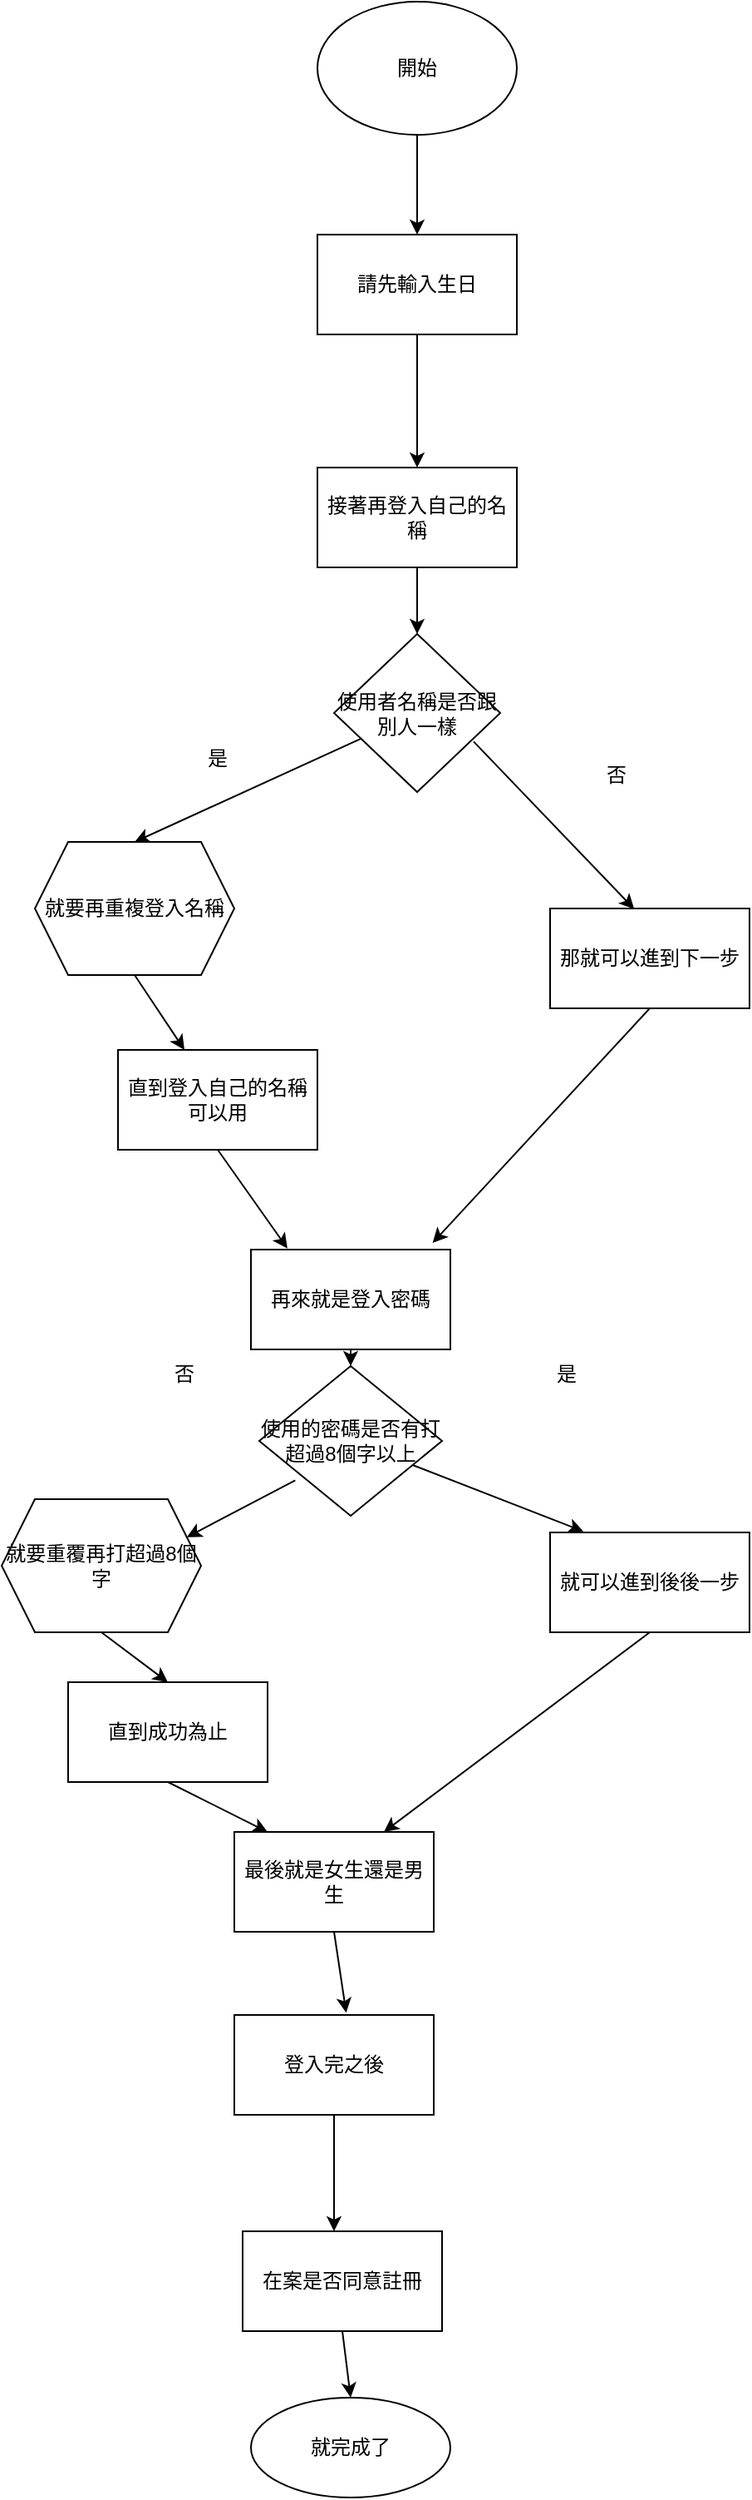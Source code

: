 <mxfile version="24.2.0" type="github">
  <diagram name="第 1 页" id="CzVyRBSfZFm04Q1m4lYB">
    <mxGraphModel dx="794" dy="446" grid="1" gridSize="10" guides="1" tooltips="1" connect="1" arrows="1" fold="1" page="1" pageScale="1" pageWidth="827" pageHeight="1169" math="0" shadow="0">
      <root>
        <mxCell id="0" />
        <mxCell id="1" parent="0" />
        <mxCell id="rpckH2RvcMztJje-xdp0-1" value="開始" style="ellipse;whiteSpace=wrap;html=1;" vertex="1" parent="1">
          <mxGeometry x="340" y="40" width="120" height="80" as="geometry" />
        </mxCell>
        <mxCell id="rpckH2RvcMztJje-xdp0-3" value="請先輸入生日" style="rounded=0;whiteSpace=wrap;html=1;" vertex="1" parent="1">
          <mxGeometry x="340" y="180" width="120" height="60" as="geometry" />
        </mxCell>
        <mxCell id="rpckH2RvcMztJje-xdp0-4" value="" style="endArrow=classic;html=1;rounded=0;" edge="1" parent="1" source="rpckH2RvcMztJje-xdp0-1">
          <mxGeometry width="50" height="50" relative="1" as="geometry">
            <mxPoint x="310" y="160" as="sourcePoint" />
            <mxPoint x="400" y="180" as="targetPoint" />
          </mxGeometry>
        </mxCell>
        <mxCell id="rpckH2RvcMztJje-xdp0-35" value="" style="edgeStyle=orthogonalEdgeStyle;rounded=0;orthogonalLoop=1;jettySize=auto;html=1;" edge="1" parent="1" source="rpckH2RvcMztJje-xdp0-9" target="rpckH2RvcMztJje-xdp0-34">
          <mxGeometry relative="1" as="geometry" />
        </mxCell>
        <mxCell id="rpckH2RvcMztJje-xdp0-9" value="接著再登入自己的名稱" style="rounded=0;whiteSpace=wrap;html=1;" vertex="1" parent="1">
          <mxGeometry x="340" y="320" width="120" height="60" as="geometry" />
        </mxCell>
        <mxCell id="rpckH2RvcMztJje-xdp0-11" value="" style="endArrow=classic;html=1;rounded=0;entryX=0.5;entryY=0;entryDx=0;entryDy=0;exitX=0.5;exitY=1;exitDx=0;exitDy=0;" edge="1" parent="1" source="rpckH2RvcMztJje-xdp0-3" target="rpckH2RvcMztJje-xdp0-9">
          <mxGeometry width="50" height="50" relative="1" as="geometry">
            <mxPoint x="360" y="300" as="sourcePoint" />
            <mxPoint x="410" y="250" as="targetPoint" />
          </mxGeometry>
        </mxCell>
        <mxCell id="rpckH2RvcMztJje-xdp0-17" value="就要再重複登入名稱" style="shape=hexagon;perimeter=hexagonPerimeter2;whiteSpace=wrap;html=1;fixedSize=1;" vertex="1" parent="1">
          <mxGeometry x="170" y="545" width="120" height="80" as="geometry" />
        </mxCell>
        <mxCell id="rpckH2RvcMztJje-xdp0-18" value="" style="endArrow=classic;html=1;rounded=0;entryX=0.5;entryY=0;entryDx=0;entryDy=0;" edge="1" parent="1" source="rpckH2RvcMztJje-xdp0-34" target="rpckH2RvcMztJje-xdp0-17">
          <mxGeometry width="50" height="50" relative="1" as="geometry">
            <mxPoint x="270" y="490" as="sourcePoint" />
            <mxPoint x="250" y="540" as="targetPoint" />
          </mxGeometry>
        </mxCell>
        <mxCell id="rpckH2RvcMztJje-xdp0-19" value="" style="endArrow=classic;html=1;rounded=0;exitX=0.84;exitY=0.681;exitDx=0;exitDy=0;exitPerimeter=0;entryX=0.422;entryY=0.006;entryDx=0;entryDy=0;entryPerimeter=0;" edge="1" parent="1" source="rpckH2RvcMztJje-xdp0-34" target="rpckH2RvcMztJje-xdp0-22">
          <mxGeometry width="50" height="50" relative="1" as="geometry">
            <mxPoint x="500" y="490" as="sourcePoint" />
            <mxPoint x="520" y="550" as="targetPoint" />
          </mxGeometry>
        </mxCell>
        <mxCell id="rpckH2RvcMztJje-xdp0-20" value="" style="endArrow=classic;html=1;rounded=0;exitX=0.5;exitY=1;exitDx=0;exitDy=0;" edge="1" parent="1" source="rpckH2RvcMztJje-xdp0-17">
          <mxGeometry width="50" height="50" relative="1" as="geometry">
            <mxPoint x="200" y="680" as="sourcePoint" />
            <mxPoint x="260" y="670" as="targetPoint" />
          </mxGeometry>
        </mxCell>
        <mxCell id="rpckH2RvcMztJje-xdp0-21" value="直到登入自己的名稱可以用" style="rounded=0;whiteSpace=wrap;html=1;" vertex="1" parent="1">
          <mxGeometry x="220" y="670" width="120" height="60" as="geometry" />
        </mxCell>
        <mxCell id="rpckH2RvcMztJje-xdp0-22" value="那就可以進到下一步" style="rounded=0;whiteSpace=wrap;html=1;" vertex="1" parent="1">
          <mxGeometry x="480" y="585" width="120" height="60" as="geometry" />
        </mxCell>
        <mxCell id="rpckH2RvcMztJje-xdp0-23" value="" style="endArrow=classic;html=1;rounded=0;exitX=0.5;exitY=1;exitDx=0;exitDy=0;entryX=0.911;entryY=-0.067;entryDx=0;entryDy=0;entryPerimeter=0;" edge="1" parent="1" source="rpckH2RvcMztJje-xdp0-22" target="rpckH2RvcMztJje-xdp0-25">
          <mxGeometry width="50" height="50" relative="1" as="geometry">
            <mxPoint x="470" y="660" as="sourcePoint" />
            <mxPoint x="420" y="780" as="targetPoint" />
          </mxGeometry>
        </mxCell>
        <mxCell id="rpckH2RvcMztJje-xdp0-24" value="" style="endArrow=classic;html=1;rounded=0;exitX=0.5;exitY=1;exitDx=0;exitDy=0;entryX=0.183;entryY=-0.011;entryDx=0;entryDy=0;entryPerimeter=0;" edge="1" parent="1" source="rpckH2RvcMztJje-xdp0-21" target="rpckH2RvcMztJje-xdp0-25">
          <mxGeometry width="50" height="50" relative="1" as="geometry">
            <mxPoint x="250" y="790" as="sourcePoint" />
            <mxPoint x="310" y="780" as="targetPoint" />
          </mxGeometry>
        </mxCell>
        <mxCell id="rpckH2RvcMztJje-xdp0-25" value="再來就是登入密碼" style="rounded=0;whiteSpace=wrap;html=1;" vertex="1" parent="1">
          <mxGeometry x="300" y="790" width="120" height="60" as="geometry" />
        </mxCell>
        <mxCell id="rpckH2RvcMztJje-xdp0-32" value="就可以進到後後一步" style="rounded=0;whiteSpace=wrap;html=1;" vertex="1" parent="1">
          <mxGeometry x="480" y="960" width="120" height="60" as="geometry" />
        </mxCell>
        <mxCell id="rpckH2RvcMztJje-xdp0-33" value="就要重覆再打超過8個字" style="shape=hexagon;perimeter=hexagonPerimeter2;whiteSpace=wrap;html=1;fixedSize=1;" vertex="1" parent="1">
          <mxGeometry x="150" y="940" width="120" height="80" as="geometry" />
        </mxCell>
        <mxCell id="rpckH2RvcMztJje-xdp0-34" value="使用者名稱是否跟別人一樣" style="rhombus;whiteSpace=wrap;html=1;" vertex="1" parent="1">
          <mxGeometry x="350" y="420" width="100" height="95" as="geometry" />
        </mxCell>
        <mxCell id="rpckH2RvcMztJje-xdp0-36" value="否" style="text;html=1;align=center;verticalAlign=middle;whiteSpace=wrap;rounded=0;" vertex="1" parent="1">
          <mxGeometry x="490" y="490" width="60" height="30" as="geometry" />
        </mxCell>
        <mxCell id="rpckH2RvcMztJje-xdp0-37" value="是" style="text;html=1;align=center;verticalAlign=middle;whiteSpace=wrap;rounded=0;" vertex="1" parent="1">
          <mxGeometry x="250" y="480" width="60" height="30" as="geometry" />
        </mxCell>
        <mxCell id="rpckH2RvcMztJje-xdp0-38" value="使用的密碼是否有打超過8個字以上" style="rhombus;whiteSpace=wrap;html=1;" vertex="1" parent="1">
          <mxGeometry x="305" y="860" width="110" height="90" as="geometry" />
        </mxCell>
        <mxCell id="rpckH2RvcMztJje-xdp0-40" value="" style="endArrow=classic;html=1;rounded=0;entryX=0.5;entryY=0;entryDx=0;entryDy=0;exitX=0.5;exitY=1;exitDx=0;exitDy=0;" edge="1" parent="1" source="rpckH2RvcMztJje-xdp0-25" target="rpckH2RvcMztJje-xdp0-38">
          <mxGeometry width="50" height="50" relative="1" as="geometry">
            <mxPoint x="320" y="890" as="sourcePoint" />
            <mxPoint x="370" y="840" as="targetPoint" />
          </mxGeometry>
        </mxCell>
        <mxCell id="rpckH2RvcMztJje-xdp0-41" value="否" style="text;html=1;align=center;verticalAlign=middle;whiteSpace=wrap;rounded=0;" vertex="1" parent="1">
          <mxGeometry x="230" y="850" width="60" height="30" as="geometry" />
        </mxCell>
        <mxCell id="rpckH2RvcMztJje-xdp0-42" value="是" style="text;html=1;align=center;verticalAlign=middle;whiteSpace=wrap;rounded=0;" vertex="1" parent="1">
          <mxGeometry x="460" y="850" width="60" height="30" as="geometry" />
        </mxCell>
        <mxCell id="rpckH2RvcMztJje-xdp0-45" value="" style="endArrow=classic;html=1;rounded=0;exitX=0.5;exitY=1;exitDx=0;exitDy=0;entryX=0.75;entryY=0;entryDx=0;entryDy=0;" edge="1" parent="1" source="rpckH2RvcMztJje-xdp0-32" target="rpckH2RvcMztJje-xdp0-49">
          <mxGeometry width="50" height="50" relative="1" as="geometry">
            <mxPoint x="490" y="1050" as="sourcePoint" />
            <mxPoint x="410" y="1120" as="targetPoint" />
          </mxGeometry>
        </mxCell>
        <mxCell id="rpckH2RvcMztJje-xdp0-46" value="直到成功為止" style="rounded=0;whiteSpace=wrap;html=1;" vertex="1" parent="1">
          <mxGeometry x="190" y="1050" width="120" height="60" as="geometry" />
        </mxCell>
        <mxCell id="rpckH2RvcMztJje-xdp0-47" value="" style="endArrow=classic;html=1;rounded=0;exitX=0.5;exitY=1;exitDx=0;exitDy=0;entryX=0.5;entryY=0;entryDx=0;entryDy=0;" edge="1" parent="1" source="rpckH2RvcMztJje-xdp0-33" target="rpckH2RvcMztJje-xdp0-46">
          <mxGeometry width="50" height="50" relative="1" as="geometry">
            <mxPoint x="240" y="960" as="sourcePoint" />
            <mxPoint x="260" y="1030" as="targetPoint" />
          </mxGeometry>
        </mxCell>
        <mxCell id="rpckH2RvcMztJje-xdp0-48" value="" style="endArrow=classic;html=1;rounded=0;exitX=0.5;exitY=1;exitDx=0;exitDy=0;" edge="1" parent="1" source="rpckH2RvcMztJje-xdp0-46">
          <mxGeometry width="50" height="50" relative="1" as="geometry">
            <mxPoint x="230" y="1140" as="sourcePoint" />
            <mxPoint x="310" y="1140" as="targetPoint" />
          </mxGeometry>
        </mxCell>
        <mxCell id="rpckH2RvcMztJje-xdp0-49" value="最後就是女生還是男生" style="rounded=0;whiteSpace=wrap;html=1;" vertex="1" parent="1">
          <mxGeometry x="290" y="1140" width="120" height="60" as="geometry" />
        </mxCell>
        <mxCell id="rpckH2RvcMztJje-xdp0-50" value="登入完之後" style="rounded=0;whiteSpace=wrap;html=1;" vertex="1" parent="1">
          <mxGeometry x="290" y="1250" width="120" height="60" as="geometry" />
        </mxCell>
        <mxCell id="rpckH2RvcMztJje-xdp0-51" value="" style="endArrow=classic;html=1;rounded=0;entryX=0.561;entryY=-0.022;entryDx=0;entryDy=0;entryPerimeter=0;exitX=0.5;exitY=1;exitDx=0;exitDy=0;" edge="1" parent="1" source="rpckH2RvcMztJje-xdp0-49" target="rpckH2RvcMztJje-xdp0-50">
          <mxGeometry width="50" height="50" relative="1" as="geometry">
            <mxPoint x="310" y="1250" as="sourcePoint" />
            <mxPoint x="360" y="1200" as="targetPoint" />
          </mxGeometry>
        </mxCell>
        <mxCell id="rpckH2RvcMztJje-xdp0-52" value="" style="endArrow=classic;html=1;rounded=0;exitX=0.5;exitY=1;exitDx=0;exitDy=0;" edge="1" parent="1" source="rpckH2RvcMztJje-xdp0-50">
          <mxGeometry width="50" height="50" relative="1" as="geometry">
            <mxPoint x="320" y="1370" as="sourcePoint" />
            <mxPoint x="350" y="1380" as="targetPoint" />
          </mxGeometry>
        </mxCell>
        <mxCell id="rpckH2RvcMztJje-xdp0-53" value="在案是否同意註冊" style="rounded=0;whiteSpace=wrap;html=1;" vertex="1" parent="1">
          <mxGeometry x="295" y="1380" width="120" height="60" as="geometry" />
        </mxCell>
        <mxCell id="rpckH2RvcMztJje-xdp0-54" value="就完成了" style="rounded=0;whiteSpace=wrap;html=1;shape=ellipse;perimeter=ellipsePerimeter;" vertex="1" parent="1">
          <mxGeometry x="300" y="1480" width="120" height="60" as="geometry" />
        </mxCell>
        <mxCell id="rpckH2RvcMztJje-xdp0-55" value="" style="endArrow=classic;html=1;rounded=0;entryX=0.5;entryY=0;entryDx=0;entryDy=0;exitX=0.5;exitY=1;exitDx=0;exitDy=0;" edge="1" parent="1" source="rpckH2RvcMztJje-xdp0-53" target="rpckH2RvcMztJje-xdp0-54">
          <mxGeometry width="50" height="50" relative="1" as="geometry">
            <mxPoint x="310" y="1490" as="sourcePoint" />
            <mxPoint x="360" y="1440" as="targetPoint" />
          </mxGeometry>
        </mxCell>
        <mxCell id="rpckH2RvcMztJje-xdp0-56" value="" style="endArrow=classic;html=1;rounded=0;entryX=0.167;entryY=-0.011;entryDx=0;entryDy=0;entryPerimeter=0;" edge="1" parent="1" source="rpckH2RvcMztJje-xdp0-38" target="rpckH2RvcMztJje-xdp0-32">
          <mxGeometry width="50" height="50" relative="1" as="geometry">
            <mxPoint x="410" y="970" as="sourcePoint" />
            <mxPoint x="460" y="920" as="targetPoint" />
          </mxGeometry>
        </mxCell>
        <mxCell id="rpckH2RvcMztJje-xdp0-57" value="" style="endArrow=classic;html=1;rounded=0;exitX=0.197;exitY=0.763;exitDx=0;exitDy=0;exitPerimeter=0;entryX=1;entryY=0.25;entryDx=0;entryDy=0;" edge="1" parent="1" source="rpckH2RvcMztJje-xdp0-38" target="rpckH2RvcMztJje-xdp0-33">
          <mxGeometry width="50" height="50" relative="1" as="geometry">
            <mxPoint x="280" y="960" as="sourcePoint" />
            <mxPoint x="300" y="970" as="targetPoint" />
          </mxGeometry>
        </mxCell>
      </root>
    </mxGraphModel>
  </diagram>
</mxfile>
